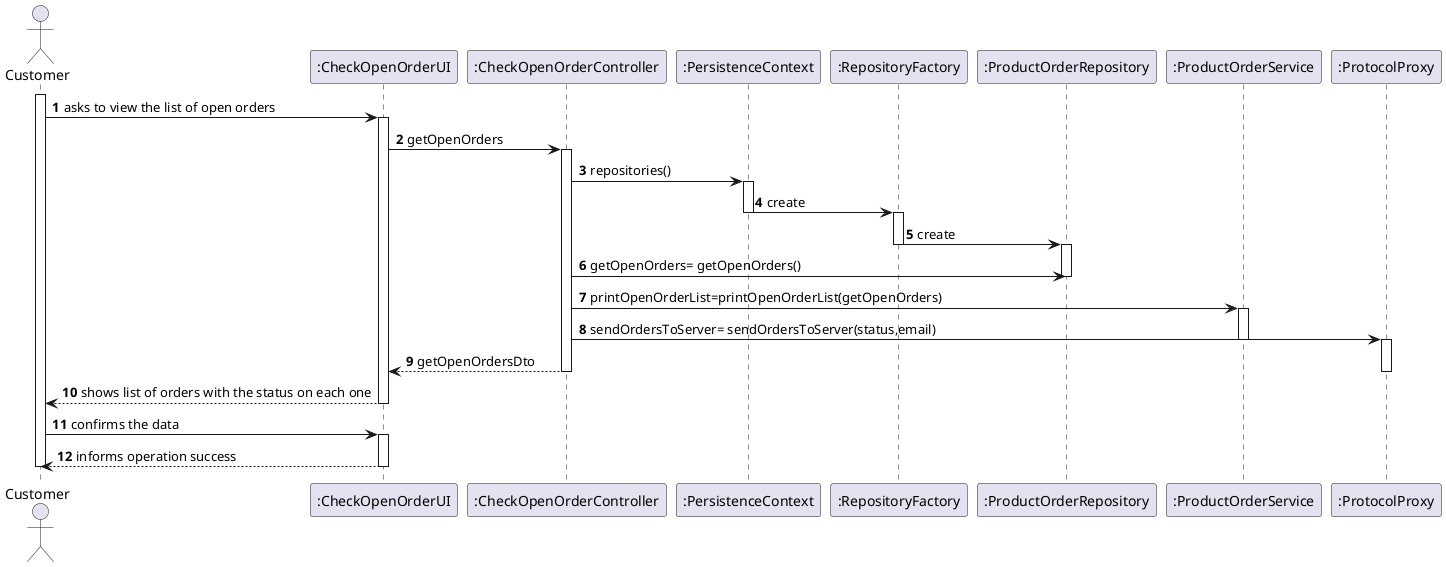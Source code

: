 @startuml
autonumber
'hide footbox
actor "Customer" as WE
participant ":CheckOpenOrderUI" as UI
participant ":CheckOpenOrderController" as CTRL
participant ":PersistenceContext" as PC
participant ":RepositoryFactory" as RF
participant ":ProductOrderRepository" as ProdRepo
participant ":ProductOrderService" as ProdS
participant ":ProtocolProxy" as P

activate WE

WE -> UI : asks to view the list of open orders
activate UI


UI -> CTRL : getOpenOrders
activate CTRL
CTRL -> PC : repositories()

activate PC
PC -> RF : create
deactivate PC
activate RF
RF -> ProdRepo : create
deactivate RF
activate ProdRepo
deactivate ProdRepo
CTRL -> ProdRepo : getOpenOrders= getOpenOrders()
deactivate ProdRepo
CTRL -> ProdS : printOpenOrderList=printOpenOrderList(getOpenOrders)

activate ProdS

CTRL -> P : sendOrdersToServer= sendOrdersToServer(status,email)
deactivate ProdS
activate P
CTRL --> UI :  getOpenOrdersDto
deactivate P

deactivate CTRL

UI --> WE :shows list of orders with the status on each one
deactivate UI


WE -> UI : confirms the data

activate UI
UI --> WE : informs operation success
deactivate UI

deactivate UI
deactivate WE

@enduml


